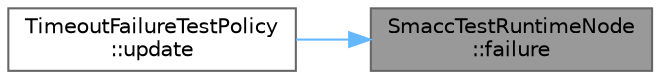 digraph "SmaccTestRuntimeNode::failure"
{
 // LATEX_PDF_SIZE
  bgcolor="transparent";
  edge [fontname=Helvetica,fontsize=10,labelfontname=Helvetica,labelfontsize=10];
  node [fontname=Helvetica,fontsize=10,shape=box,height=0.2,width=0.4];
  rankdir="RL";
  Node1 [label="SmaccTestRuntimeNode\l::failure",height=0.2,width=0.4,color="gray40", fillcolor="grey60", style="filled", fontcolor="black",tooltip=" "];
  Node1 -> Node2 [dir="back",color="steelblue1",style="solid"];
  Node2 [label="TimeoutFailureTestPolicy\l::update",height=0.2,width=0.4,color="grey40", fillcolor="white", style="filled",URL="$classTimeoutFailureTestPolicy.html#a51946c46616697b0b0d9d7c7aaef9f22",tooltip=" "];
}
